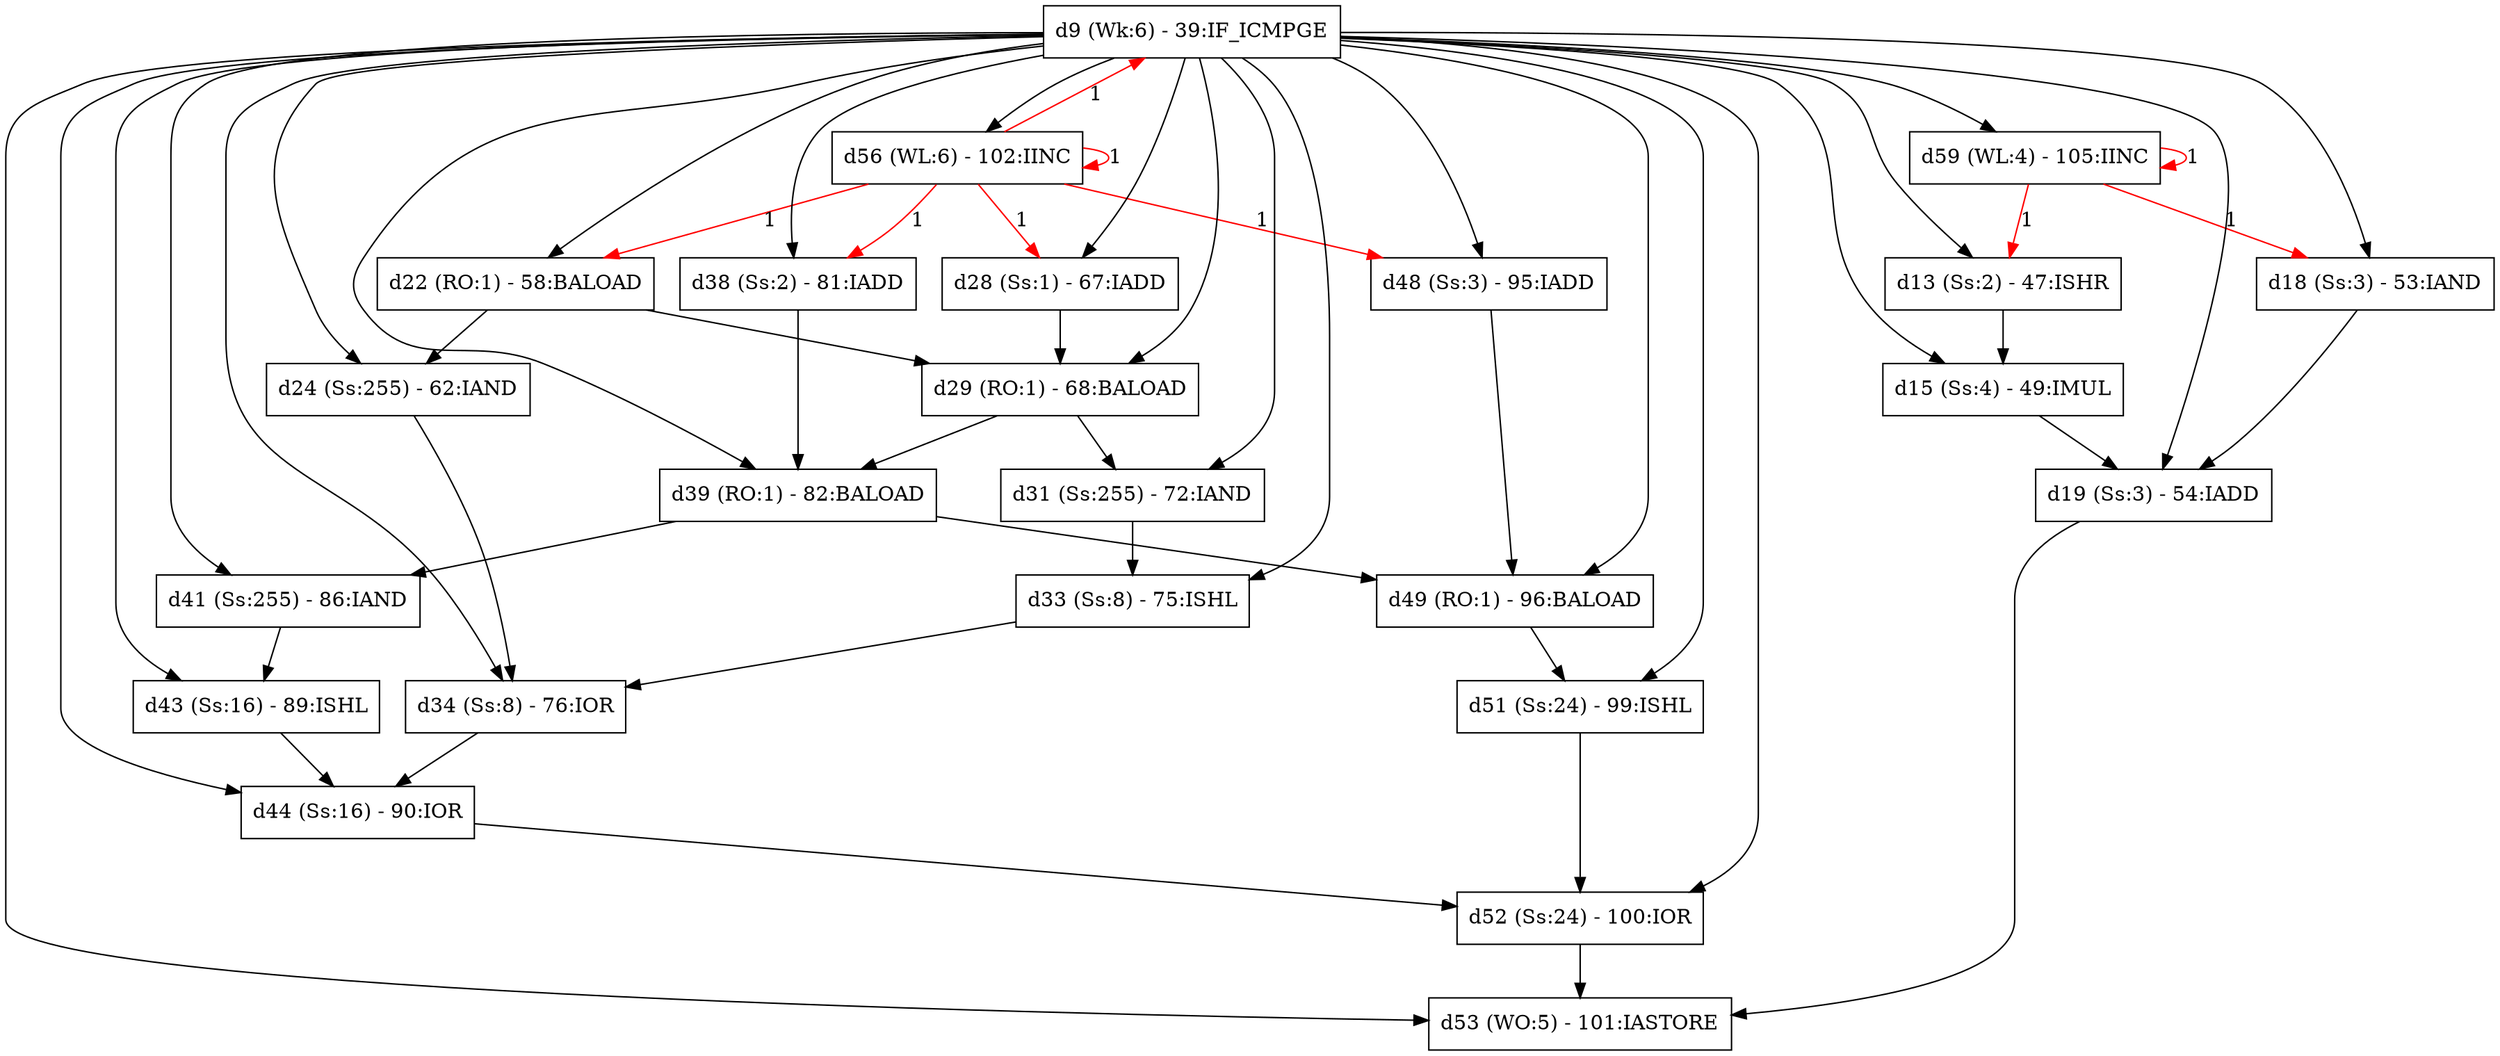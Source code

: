 digraph depgraph {

d51 [label="d51 (Ss:24) - 99:ISHL",shape=box];
d51 -> d52;

d52 [label="d52 (Ss:24) - 100:IOR",shape=box];
d52 -> d53;

d29 [label="d29 (RO:1) - 68:BALOAD",shape=box];
d29 -> d31;
d29 -> d39;

d39 [label="d39 (RO:1) - 82:BALOAD",shape=box];
d39 -> d49;
d39 -> d41;

d13 [label="d13 (Ss:2) - 47:ISHR",shape=box];
d13 -> d15;

d28 [label="d28 (Ss:1) - 67:IADD",shape=box];
d28 -> d29;

d15 [label="d15 (Ss:4) - 49:IMUL",shape=box];
d15 -> d19;

d18 [label="d18 (Ss:3) - 53:IAND",shape=box];
d18 -> d19;

d59 [label="d59 (WL:4) - 105:IINC",shape=box];
d59 -> d13 [color=red , label="1"];
d59 -> d18 [color=red , label="1"];
d59 -> d59 [color=red , label="1"];

d38 [label="d38 (Ss:2) - 81:IADD",shape=box];
d38 -> d39;

d34 [label="d34 (Ss:8) - 76:IOR",shape=box];
d34 -> d44;

d31 [label="d31 (Ss:255) - 72:IAND",shape=box];
d31 -> d33;

d43 [label="d43 (Ss:16) - 89:ISHL",shape=box];
d43 -> d44;

d48 [label="d48 (Ss:3) - 95:IADD",shape=box];
d48 -> d49;

d24 [label="d24 (Ss:255) - 62:IAND",shape=box];
d24 -> d34;

d19 [label="d19 (Ss:3) - 54:IADD",shape=box];
d19 -> d53;

d53 [label="d53 (WO:5) - 101:IASTORE",shape=box];

d56 [label="d56 (WL:6) - 102:IINC",shape=box];
d56 -> d38[color=red , label="1"];
d56 -> d9[color=red , label="1"];
d56 -> d48[color=red , label="1"];
d56 -> d56[color=red , label="1"];
d56 -> d22[color=red , label="1"];
d56 -> d28[color=red , label="1"];

d22 [label="d22 (RO:1) - 58:BALOAD",shape=box];
d22 -> d29;
d22 -> d24;

d49 [label="d49 (RO:1) - 96:BALOAD",shape=box];
d49 -> d51;

d9 [label="d9 (Wk:6) - 39:IF_ICMPGE",shape=box];
d9 -> d51;
d9 -> d52;
d9 -> d19;
d9 -> d29;
d9 -> d53;
d9 -> d39;
d9 -> d56;
d9 -> d13;
d9 -> d22;
d9 -> d28;
d9 -> d15;
d9 -> d18;
d9 -> d59;
d9 -> d49;
d9 -> d38;
d9 -> d34;
d9 -> d31;
d9 -> d43;
d9 -> d48;
d9 -> d41;
d9 -> d33;
d9 -> d24;
d9 -> d44;

d41 [label="d41 (Ss:255) - 86:IAND",shape=box];
d41 -> d43;

d33 [label="d33 (Ss:8) - 75:ISHL",shape=box];
d33 -> d34;

node [shape=box];

d44 [label="d44 (Ss:16) - 90:IOR",shape=box];
d44 -> d52;

}
